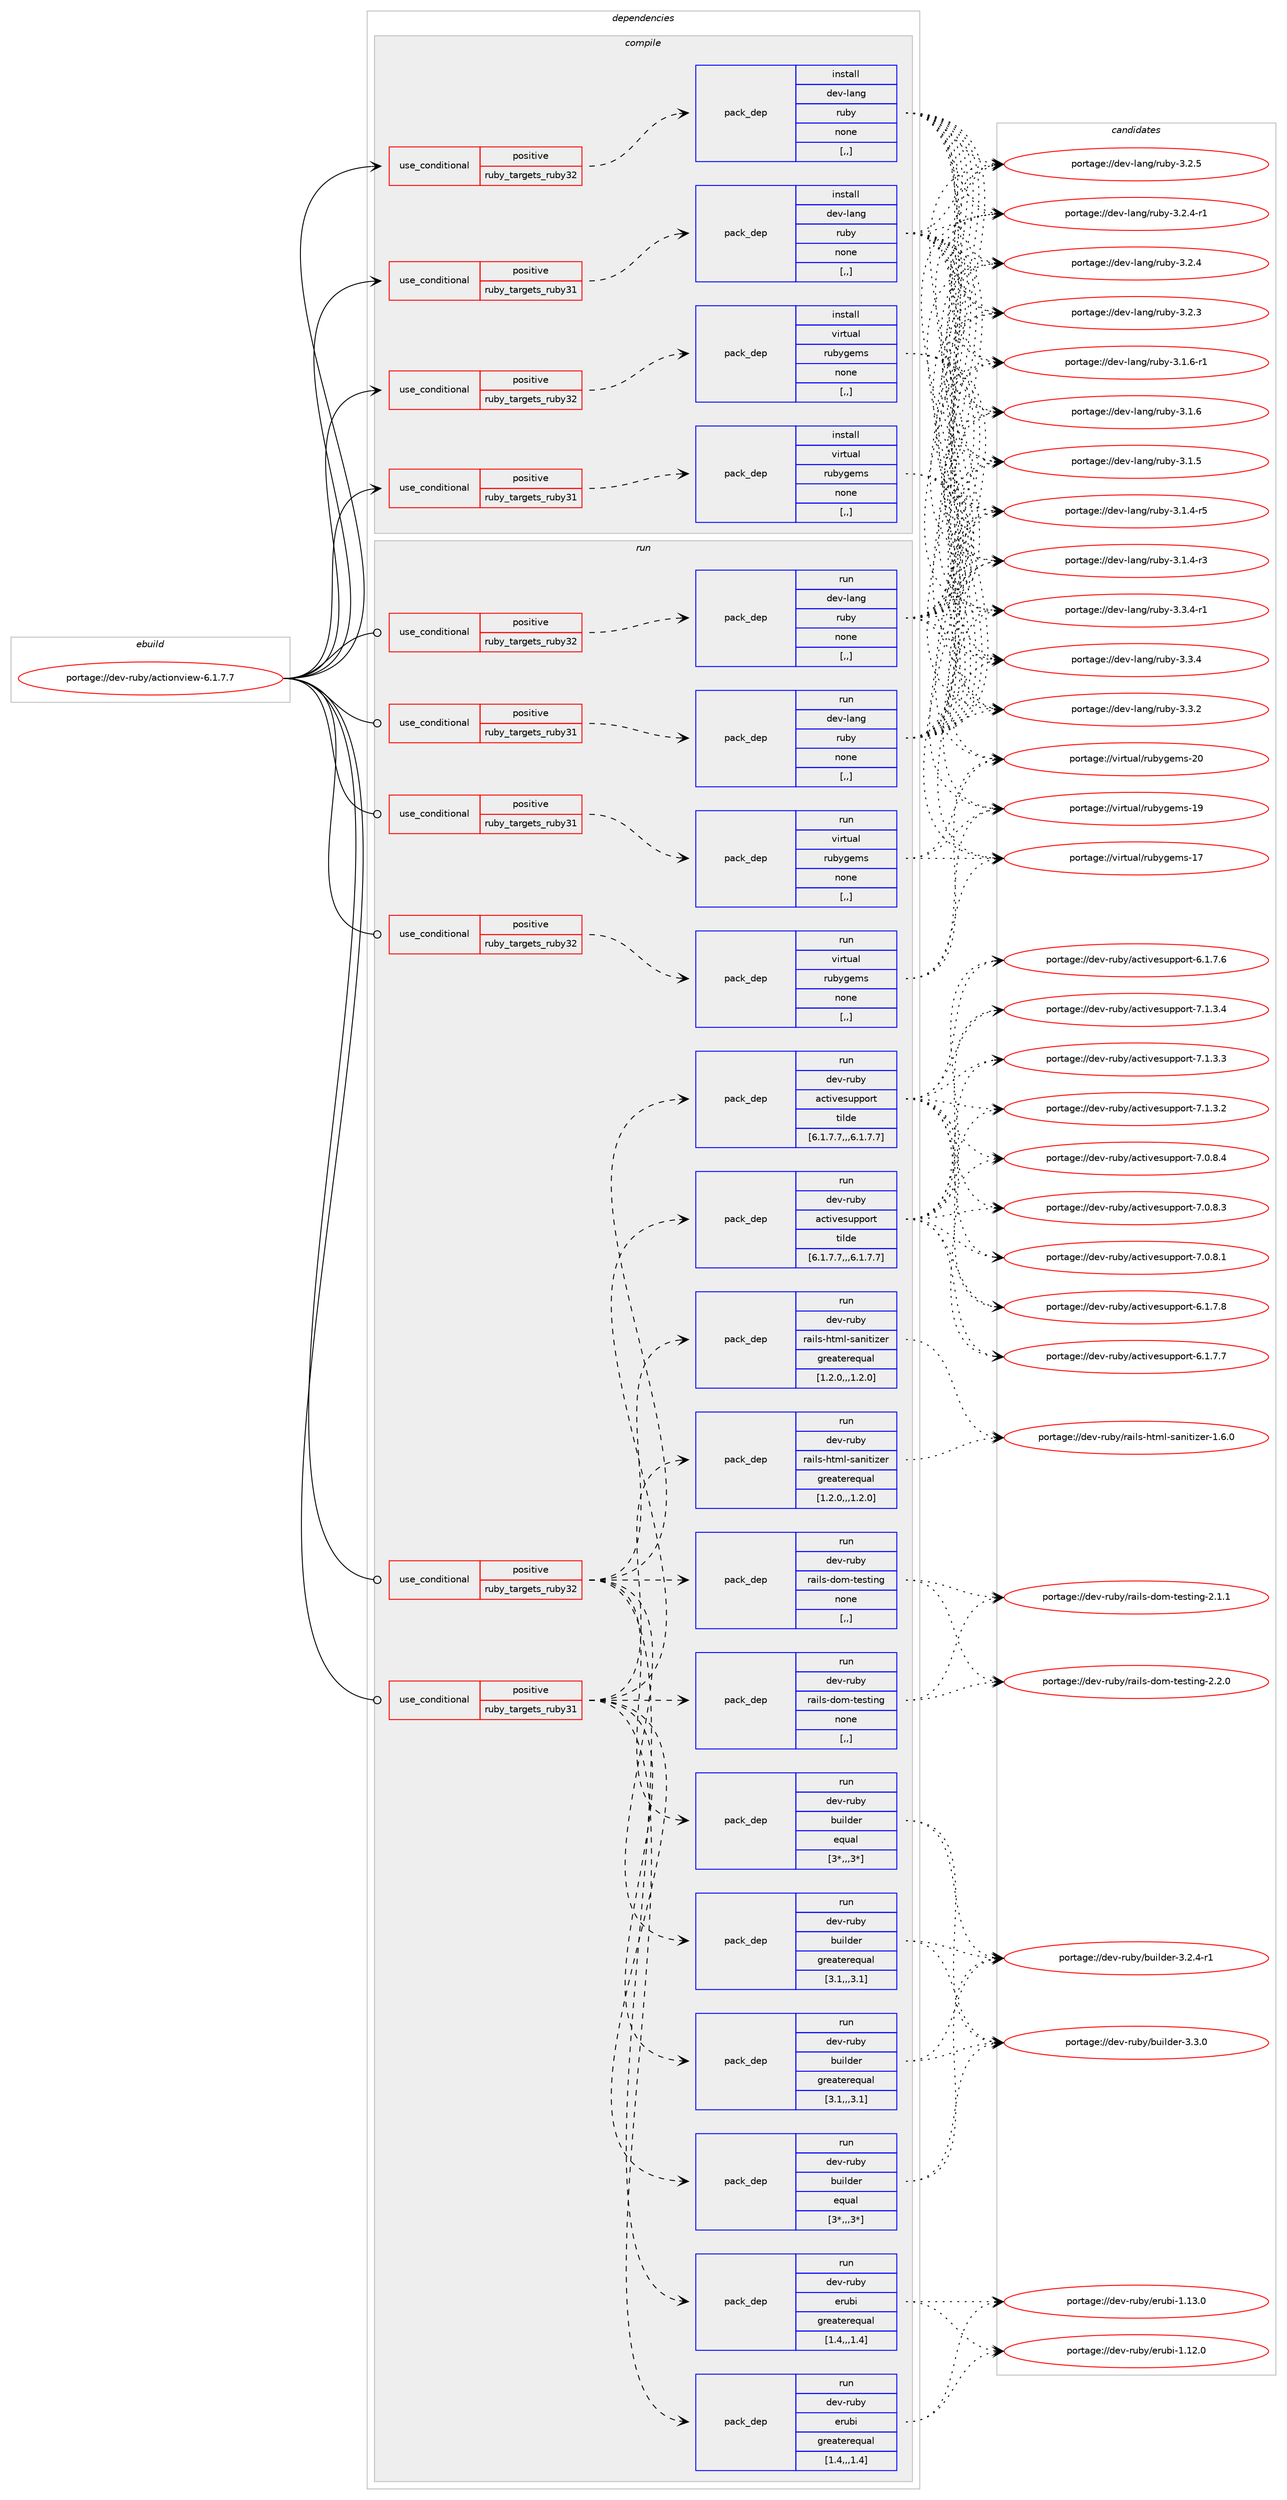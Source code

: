 digraph prolog {

# *************
# Graph options
# *************

newrank=true;
concentrate=true;
compound=true;
graph [rankdir=LR,fontname=Helvetica,fontsize=10,ranksep=1.5];#, ranksep=2.5, nodesep=0.2];
edge  [arrowhead=vee];
node  [fontname=Helvetica,fontsize=10];

# **********
# The ebuild
# **********

subgraph cluster_leftcol {
color=gray;
label=<<i>ebuild</i>>;
id [label="portage://dev-ruby/actionview-6.1.7.7", color=red, width=4, href="../dev-ruby/actionview-6.1.7.7.svg"];
}

# ****************
# The dependencies
# ****************

subgraph cluster_midcol {
color=gray;
label=<<i>dependencies</i>>;
subgraph cluster_compile {
fillcolor="#eeeeee";
style=filled;
label=<<i>compile</i>>;
subgraph cond43406 {
dependency174219 [label=<<TABLE BORDER="0" CELLBORDER="1" CELLSPACING="0" CELLPADDING="4"><TR><TD ROWSPAN="3" CELLPADDING="10">use_conditional</TD></TR><TR><TD>positive</TD></TR><TR><TD>ruby_targets_ruby31</TD></TR></TABLE>>, shape=none, color=red];
subgraph pack129536 {
dependency174220 [label=<<TABLE BORDER="0" CELLBORDER="1" CELLSPACING="0" CELLPADDING="4" WIDTH="220"><TR><TD ROWSPAN="6" CELLPADDING="30">pack_dep</TD></TR><TR><TD WIDTH="110">install</TD></TR><TR><TD>dev-lang</TD></TR><TR><TD>ruby</TD></TR><TR><TD>none</TD></TR><TR><TD>[,,]</TD></TR></TABLE>>, shape=none, color=blue];
}
dependency174219:e -> dependency174220:w [weight=20,style="dashed",arrowhead="vee"];
}
id:e -> dependency174219:w [weight=20,style="solid",arrowhead="vee"];
subgraph cond43407 {
dependency174221 [label=<<TABLE BORDER="0" CELLBORDER="1" CELLSPACING="0" CELLPADDING="4"><TR><TD ROWSPAN="3" CELLPADDING="10">use_conditional</TD></TR><TR><TD>positive</TD></TR><TR><TD>ruby_targets_ruby31</TD></TR></TABLE>>, shape=none, color=red];
subgraph pack129537 {
dependency174222 [label=<<TABLE BORDER="0" CELLBORDER="1" CELLSPACING="0" CELLPADDING="4" WIDTH="220"><TR><TD ROWSPAN="6" CELLPADDING="30">pack_dep</TD></TR><TR><TD WIDTH="110">install</TD></TR><TR><TD>virtual</TD></TR><TR><TD>rubygems</TD></TR><TR><TD>none</TD></TR><TR><TD>[,,]</TD></TR></TABLE>>, shape=none, color=blue];
}
dependency174221:e -> dependency174222:w [weight=20,style="dashed",arrowhead="vee"];
}
id:e -> dependency174221:w [weight=20,style="solid",arrowhead="vee"];
subgraph cond43408 {
dependency174223 [label=<<TABLE BORDER="0" CELLBORDER="1" CELLSPACING="0" CELLPADDING="4"><TR><TD ROWSPAN="3" CELLPADDING="10">use_conditional</TD></TR><TR><TD>positive</TD></TR><TR><TD>ruby_targets_ruby32</TD></TR></TABLE>>, shape=none, color=red];
subgraph pack129538 {
dependency174224 [label=<<TABLE BORDER="0" CELLBORDER="1" CELLSPACING="0" CELLPADDING="4" WIDTH="220"><TR><TD ROWSPAN="6" CELLPADDING="30">pack_dep</TD></TR><TR><TD WIDTH="110">install</TD></TR><TR><TD>dev-lang</TD></TR><TR><TD>ruby</TD></TR><TR><TD>none</TD></TR><TR><TD>[,,]</TD></TR></TABLE>>, shape=none, color=blue];
}
dependency174223:e -> dependency174224:w [weight=20,style="dashed",arrowhead="vee"];
}
id:e -> dependency174223:w [weight=20,style="solid",arrowhead="vee"];
subgraph cond43409 {
dependency174225 [label=<<TABLE BORDER="0" CELLBORDER="1" CELLSPACING="0" CELLPADDING="4"><TR><TD ROWSPAN="3" CELLPADDING="10">use_conditional</TD></TR><TR><TD>positive</TD></TR><TR><TD>ruby_targets_ruby32</TD></TR></TABLE>>, shape=none, color=red];
subgraph pack129539 {
dependency174226 [label=<<TABLE BORDER="0" CELLBORDER="1" CELLSPACING="0" CELLPADDING="4" WIDTH="220"><TR><TD ROWSPAN="6" CELLPADDING="30">pack_dep</TD></TR><TR><TD WIDTH="110">install</TD></TR><TR><TD>virtual</TD></TR><TR><TD>rubygems</TD></TR><TR><TD>none</TD></TR><TR><TD>[,,]</TD></TR></TABLE>>, shape=none, color=blue];
}
dependency174225:e -> dependency174226:w [weight=20,style="dashed",arrowhead="vee"];
}
id:e -> dependency174225:w [weight=20,style="solid",arrowhead="vee"];
}
subgraph cluster_compileandrun {
fillcolor="#eeeeee";
style=filled;
label=<<i>compile and run</i>>;
}
subgraph cluster_run {
fillcolor="#eeeeee";
style=filled;
label=<<i>run</i>>;
subgraph cond43410 {
dependency174227 [label=<<TABLE BORDER="0" CELLBORDER="1" CELLSPACING="0" CELLPADDING="4"><TR><TD ROWSPAN="3" CELLPADDING="10">use_conditional</TD></TR><TR><TD>positive</TD></TR><TR><TD>ruby_targets_ruby31</TD></TR></TABLE>>, shape=none, color=red];
subgraph pack129540 {
dependency174228 [label=<<TABLE BORDER="0" CELLBORDER="1" CELLSPACING="0" CELLPADDING="4" WIDTH="220"><TR><TD ROWSPAN="6" CELLPADDING="30">pack_dep</TD></TR><TR><TD WIDTH="110">run</TD></TR><TR><TD>dev-lang</TD></TR><TR><TD>ruby</TD></TR><TR><TD>none</TD></TR><TR><TD>[,,]</TD></TR></TABLE>>, shape=none, color=blue];
}
dependency174227:e -> dependency174228:w [weight=20,style="dashed",arrowhead="vee"];
}
id:e -> dependency174227:w [weight=20,style="solid",arrowhead="odot"];
subgraph cond43411 {
dependency174229 [label=<<TABLE BORDER="0" CELLBORDER="1" CELLSPACING="0" CELLPADDING="4"><TR><TD ROWSPAN="3" CELLPADDING="10">use_conditional</TD></TR><TR><TD>positive</TD></TR><TR><TD>ruby_targets_ruby31</TD></TR></TABLE>>, shape=none, color=red];
subgraph pack129541 {
dependency174230 [label=<<TABLE BORDER="0" CELLBORDER="1" CELLSPACING="0" CELLPADDING="4" WIDTH="220"><TR><TD ROWSPAN="6" CELLPADDING="30">pack_dep</TD></TR><TR><TD WIDTH="110">run</TD></TR><TR><TD>dev-ruby</TD></TR><TR><TD>activesupport</TD></TR><TR><TD>tilde</TD></TR><TR><TD>[6.1.7.7,,,6.1.7.7]</TD></TR></TABLE>>, shape=none, color=blue];
}
dependency174229:e -> dependency174230:w [weight=20,style="dashed",arrowhead="vee"];
subgraph pack129542 {
dependency174231 [label=<<TABLE BORDER="0" CELLBORDER="1" CELLSPACING="0" CELLPADDING="4" WIDTH="220"><TR><TD ROWSPAN="6" CELLPADDING="30">pack_dep</TD></TR><TR><TD WIDTH="110">run</TD></TR><TR><TD>dev-ruby</TD></TR><TR><TD>builder</TD></TR><TR><TD>greaterequal</TD></TR><TR><TD>[3.1,,,3.1]</TD></TR></TABLE>>, shape=none, color=blue];
}
dependency174229:e -> dependency174231:w [weight=20,style="dashed",arrowhead="vee"];
subgraph pack129543 {
dependency174232 [label=<<TABLE BORDER="0" CELLBORDER="1" CELLSPACING="0" CELLPADDING="4" WIDTH="220"><TR><TD ROWSPAN="6" CELLPADDING="30">pack_dep</TD></TR><TR><TD WIDTH="110">run</TD></TR><TR><TD>dev-ruby</TD></TR><TR><TD>builder</TD></TR><TR><TD>equal</TD></TR><TR><TD>[3*,,,3*]</TD></TR></TABLE>>, shape=none, color=blue];
}
dependency174229:e -> dependency174232:w [weight=20,style="dashed",arrowhead="vee"];
subgraph pack129544 {
dependency174233 [label=<<TABLE BORDER="0" CELLBORDER="1" CELLSPACING="0" CELLPADDING="4" WIDTH="220"><TR><TD ROWSPAN="6" CELLPADDING="30">pack_dep</TD></TR><TR><TD WIDTH="110">run</TD></TR><TR><TD>dev-ruby</TD></TR><TR><TD>erubi</TD></TR><TR><TD>greaterequal</TD></TR><TR><TD>[1.4,,,1.4]</TD></TR></TABLE>>, shape=none, color=blue];
}
dependency174229:e -> dependency174233:w [weight=20,style="dashed",arrowhead="vee"];
subgraph pack129545 {
dependency174234 [label=<<TABLE BORDER="0" CELLBORDER="1" CELLSPACING="0" CELLPADDING="4" WIDTH="220"><TR><TD ROWSPAN="6" CELLPADDING="30">pack_dep</TD></TR><TR><TD WIDTH="110">run</TD></TR><TR><TD>dev-ruby</TD></TR><TR><TD>rails-html-sanitizer</TD></TR><TR><TD>greaterequal</TD></TR><TR><TD>[1.2.0,,,1.2.0]</TD></TR></TABLE>>, shape=none, color=blue];
}
dependency174229:e -> dependency174234:w [weight=20,style="dashed",arrowhead="vee"];
subgraph pack129546 {
dependency174235 [label=<<TABLE BORDER="0" CELLBORDER="1" CELLSPACING="0" CELLPADDING="4" WIDTH="220"><TR><TD ROWSPAN="6" CELLPADDING="30">pack_dep</TD></TR><TR><TD WIDTH="110">run</TD></TR><TR><TD>dev-ruby</TD></TR><TR><TD>rails-dom-testing</TD></TR><TR><TD>none</TD></TR><TR><TD>[,,]</TD></TR></TABLE>>, shape=none, color=blue];
}
dependency174229:e -> dependency174235:w [weight=20,style="dashed",arrowhead="vee"];
}
id:e -> dependency174229:w [weight=20,style="solid",arrowhead="odot"];
subgraph cond43412 {
dependency174236 [label=<<TABLE BORDER="0" CELLBORDER="1" CELLSPACING="0" CELLPADDING="4"><TR><TD ROWSPAN="3" CELLPADDING="10">use_conditional</TD></TR><TR><TD>positive</TD></TR><TR><TD>ruby_targets_ruby31</TD></TR></TABLE>>, shape=none, color=red];
subgraph pack129547 {
dependency174237 [label=<<TABLE BORDER="0" CELLBORDER="1" CELLSPACING="0" CELLPADDING="4" WIDTH="220"><TR><TD ROWSPAN="6" CELLPADDING="30">pack_dep</TD></TR><TR><TD WIDTH="110">run</TD></TR><TR><TD>virtual</TD></TR><TR><TD>rubygems</TD></TR><TR><TD>none</TD></TR><TR><TD>[,,]</TD></TR></TABLE>>, shape=none, color=blue];
}
dependency174236:e -> dependency174237:w [weight=20,style="dashed",arrowhead="vee"];
}
id:e -> dependency174236:w [weight=20,style="solid",arrowhead="odot"];
subgraph cond43413 {
dependency174238 [label=<<TABLE BORDER="0" CELLBORDER="1" CELLSPACING="0" CELLPADDING="4"><TR><TD ROWSPAN="3" CELLPADDING="10">use_conditional</TD></TR><TR><TD>positive</TD></TR><TR><TD>ruby_targets_ruby32</TD></TR></TABLE>>, shape=none, color=red];
subgraph pack129548 {
dependency174239 [label=<<TABLE BORDER="0" CELLBORDER="1" CELLSPACING="0" CELLPADDING="4" WIDTH="220"><TR><TD ROWSPAN="6" CELLPADDING="30">pack_dep</TD></TR><TR><TD WIDTH="110">run</TD></TR><TR><TD>dev-lang</TD></TR><TR><TD>ruby</TD></TR><TR><TD>none</TD></TR><TR><TD>[,,]</TD></TR></TABLE>>, shape=none, color=blue];
}
dependency174238:e -> dependency174239:w [weight=20,style="dashed",arrowhead="vee"];
}
id:e -> dependency174238:w [weight=20,style="solid",arrowhead="odot"];
subgraph cond43414 {
dependency174240 [label=<<TABLE BORDER="0" CELLBORDER="1" CELLSPACING="0" CELLPADDING="4"><TR><TD ROWSPAN="3" CELLPADDING="10">use_conditional</TD></TR><TR><TD>positive</TD></TR><TR><TD>ruby_targets_ruby32</TD></TR></TABLE>>, shape=none, color=red];
subgraph pack129549 {
dependency174241 [label=<<TABLE BORDER="0" CELLBORDER="1" CELLSPACING="0" CELLPADDING="4" WIDTH="220"><TR><TD ROWSPAN="6" CELLPADDING="30">pack_dep</TD></TR><TR><TD WIDTH="110">run</TD></TR><TR><TD>dev-ruby</TD></TR><TR><TD>activesupport</TD></TR><TR><TD>tilde</TD></TR><TR><TD>[6.1.7.7,,,6.1.7.7]</TD></TR></TABLE>>, shape=none, color=blue];
}
dependency174240:e -> dependency174241:w [weight=20,style="dashed",arrowhead="vee"];
subgraph pack129550 {
dependency174242 [label=<<TABLE BORDER="0" CELLBORDER="1" CELLSPACING="0" CELLPADDING="4" WIDTH="220"><TR><TD ROWSPAN="6" CELLPADDING="30">pack_dep</TD></TR><TR><TD WIDTH="110">run</TD></TR><TR><TD>dev-ruby</TD></TR><TR><TD>builder</TD></TR><TR><TD>greaterequal</TD></TR><TR><TD>[3.1,,,3.1]</TD></TR></TABLE>>, shape=none, color=blue];
}
dependency174240:e -> dependency174242:w [weight=20,style="dashed",arrowhead="vee"];
subgraph pack129551 {
dependency174243 [label=<<TABLE BORDER="0" CELLBORDER="1" CELLSPACING="0" CELLPADDING="4" WIDTH="220"><TR><TD ROWSPAN="6" CELLPADDING="30">pack_dep</TD></TR><TR><TD WIDTH="110">run</TD></TR><TR><TD>dev-ruby</TD></TR><TR><TD>builder</TD></TR><TR><TD>equal</TD></TR><TR><TD>[3*,,,3*]</TD></TR></TABLE>>, shape=none, color=blue];
}
dependency174240:e -> dependency174243:w [weight=20,style="dashed",arrowhead="vee"];
subgraph pack129552 {
dependency174244 [label=<<TABLE BORDER="0" CELLBORDER="1" CELLSPACING="0" CELLPADDING="4" WIDTH="220"><TR><TD ROWSPAN="6" CELLPADDING="30">pack_dep</TD></TR><TR><TD WIDTH="110">run</TD></TR><TR><TD>dev-ruby</TD></TR><TR><TD>erubi</TD></TR><TR><TD>greaterequal</TD></TR><TR><TD>[1.4,,,1.4]</TD></TR></TABLE>>, shape=none, color=blue];
}
dependency174240:e -> dependency174244:w [weight=20,style="dashed",arrowhead="vee"];
subgraph pack129553 {
dependency174245 [label=<<TABLE BORDER="0" CELLBORDER="1" CELLSPACING="0" CELLPADDING="4" WIDTH="220"><TR><TD ROWSPAN="6" CELLPADDING="30">pack_dep</TD></TR><TR><TD WIDTH="110">run</TD></TR><TR><TD>dev-ruby</TD></TR><TR><TD>rails-html-sanitizer</TD></TR><TR><TD>greaterequal</TD></TR><TR><TD>[1.2.0,,,1.2.0]</TD></TR></TABLE>>, shape=none, color=blue];
}
dependency174240:e -> dependency174245:w [weight=20,style="dashed",arrowhead="vee"];
subgraph pack129554 {
dependency174246 [label=<<TABLE BORDER="0" CELLBORDER="1" CELLSPACING="0" CELLPADDING="4" WIDTH="220"><TR><TD ROWSPAN="6" CELLPADDING="30">pack_dep</TD></TR><TR><TD WIDTH="110">run</TD></TR><TR><TD>dev-ruby</TD></TR><TR><TD>rails-dom-testing</TD></TR><TR><TD>none</TD></TR><TR><TD>[,,]</TD></TR></TABLE>>, shape=none, color=blue];
}
dependency174240:e -> dependency174246:w [weight=20,style="dashed",arrowhead="vee"];
}
id:e -> dependency174240:w [weight=20,style="solid",arrowhead="odot"];
subgraph cond43415 {
dependency174247 [label=<<TABLE BORDER="0" CELLBORDER="1" CELLSPACING="0" CELLPADDING="4"><TR><TD ROWSPAN="3" CELLPADDING="10">use_conditional</TD></TR><TR><TD>positive</TD></TR><TR><TD>ruby_targets_ruby32</TD></TR></TABLE>>, shape=none, color=red];
subgraph pack129555 {
dependency174248 [label=<<TABLE BORDER="0" CELLBORDER="1" CELLSPACING="0" CELLPADDING="4" WIDTH="220"><TR><TD ROWSPAN="6" CELLPADDING="30">pack_dep</TD></TR><TR><TD WIDTH="110">run</TD></TR><TR><TD>virtual</TD></TR><TR><TD>rubygems</TD></TR><TR><TD>none</TD></TR><TR><TD>[,,]</TD></TR></TABLE>>, shape=none, color=blue];
}
dependency174247:e -> dependency174248:w [weight=20,style="dashed",arrowhead="vee"];
}
id:e -> dependency174247:w [weight=20,style="solid",arrowhead="odot"];
}
}

# **************
# The candidates
# **************

subgraph cluster_choices {
rank=same;
color=gray;
label=<<i>candidates</i>>;

subgraph choice129536 {
color=black;
nodesep=1;
choice100101118451089711010347114117981214551465146524511449 [label="portage://dev-lang/ruby-3.3.4-r1", color=red, width=4,href="../dev-lang/ruby-3.3.4-r1.svg"];
choice10010111845108971101034711411798121455146514652 [label="portage://dev-lang/ruby-3.3.4", color=red, width=4,href="../dev-lang/ruby-3.3.4.svg"];
choice10010111845108971101034711411798121455146514650 [label="portage://dev-lang/ruby-3.3.2", color=red, width=4,href="../dev-lang/ruby-3.3.2.svg"];
choice10010111845108971101034711411798121455146504653 [label="portage://dev-lang/ruby-3.2.5", color=red, width=4,href="../dev-lang/ruby-3.2.5.svg"];
choice100101118451089711010347114117981214551465046524511449 [label="portage://dev-lang/ruby-3.2.4-r1", color=red, width=4,href="../dev-lang/ruby-3.2.4-r1.svg"];
choice10010111845108971101034711411798121455146504652 [label="portage://dev-lang/ruby-3.2.4", color=red, width=4,href="../dev-lang/ruby-3.2.4.svg"];
choice10010111845108971101034711411798121455146504651 [label="portage://dev-lang/ruby-3.2.3", color=red, width=4,href="../dev-lang/ruby-3.2.3.svg"];
choice100101118451089711010347114117981214551464946544511449 [label="portage://dev-lang/ruby-3.1.6-r1", color=red, width=4,href="../dev-lang/ruby-3.1.6-r1.svg"];
choice10010111845108971101034711411798121455146494654 [label="portage://dev-lang/ruby-3.1.6", color=red, width=4,href="../dev-lang/ruby-3.1.6.svg"];
choice10010111845108971101034711411798121455146494653 [label="portage://dev-lang/ruby-3.1.5", color=red, width=4,href="../dev-lang/ruby-3.1.5.svg"];
choice100101118451089711010347114117981214551464946524511453 [label="portage://dev-lang/ruby-3.1.4-r5", color=red, width=4,href="../dev-lang/ruby-3.1.4-r5.svg"];
choice100101118451089711010347114117981214551464946524511451 [label="portage://dev-lang/ruby-3.1.4-r3", color=red, width=4,href="../dev-lang/ruby-3.1.4-r3.svg"];
dependency174220:e -> choice100101118451089711010347114117981214551465146524511449:w [style=dotted,weight="100"];
dependency174220:e -> choice10010111845108971101034711411798121455146514652:w [style=dotted,weight="100"];
dependency174220:e -> choice10010111845108971101034711411798121455146514650:w [style=dotted,weight="100"];
dependency174220:e -> choice10010111845108971101034711411798121455146504653:w [style=dotted,weight="100"];
dependency174220:e -> choice100101118451089711010347114117981214551465046524511449:w [style=dotted,weight="100"];
dependency174220:e -> choice10010111845108971101034711411798121455146504652:w [style=dotted,weight="100"];
dependency174220:e -> choice10010111845108971101034711411798121455146504651:w [style=dotted,weight="100"];
dependency174220:e -> choice100101118451089711010347114117981214551464946544511449:w [style=dotted,weight="100"];
dependency174220:e -> choice10010111845108971101034711411798121455146494654:w [style=dotted,weight="100"];
dependency174220:e -> choice10010111845108971101034711411798121455146494653:w [style=dotted,weight="100"];
dependency174220:e -> choice100101118451089711010347114117981214551464946524511453:w [style=dotted,weight="100"];
dependency174220:e -> choice100101118451089711010347114117981214551464946524511451:w [style=dotted,weight="100"];
}
subgraph choice129537 {
color=black;
nodesep=1;
choice118105114116117971084711411798121103101109115455048 [label="portage://virtual/rubygems-20", color=red, width=4,href="../virtual/rubygems-20.svg"];
choice118105114116117971084711411798121103101109115454957 [label="portage://virtual/rubygems-19", color=red, width=4,href="../virtual/rubygems-19.svg"];
choice118105114116117971084711411798121103101109115454955 [label="portage://virtual/rubygems-17", color=red, width=4,href="../virtual/rubygems-17.svg"];
dependency174222:e -> choice118105114116117971084711411798121103101109115455048:w [style=dotted,weight="100"];
dependency174222:e -> choice118105114116117971084711411798121103101109115454957:w [style=dotted,weight="100"];
dependency174222:e -> choice118105114116117971084711411798121103101109115454955:w [style=dotted,weight="100"];
}
subgraph choice129538 {
color=black;
nodesep=1;
choice100101118451089711010347114117981214551465146524511449 [label="portage://dev-lang/ruby-3.3.4-r1", color=red, width=4,href="../dev-lang/ruby-3.3.4-r1.svg"];
choice10010111845108971101034711411798121455146514652 [label="portage://dev-lang/ruby-3.3.4", color=red, width=4,href="../dev-lang/ruby-3.3.4.svg"];
choice10010111845108971101034711411798121455146514650 [label="portage://dev-lang/ruby-3.3.2", color=red, width=4,href="../dev-lang/ruby-3.3.2.svg"];
choice10010111845108971101034711411798121455146504653 [label="portage://dev-lang/ruby-3.2.5", color=red, width=4,href="../dev-lang/ruby-3.2.5.svg"];
choice100101118451089711010347114117981214551465046524511449 [label="portage://dev-lang/ruby-3.2.4-r1", color=red, width=4,href="../dev-lang/ruby-3.2.4-r1.svg"];
choice10010111845108971101034711411798121455146504652 [label="portage://dev-lang/ruby-3.2.4", color=red, width=4,href="../dev-lang/ruby-3.2.4.svg"];
choice10010111845108971101034711411798121455146504651 [label="portage://dev-lang/ruby-3.2.3", color=red, width=4,href="../dev-lang/ruby-3.2.3.svg"];
choice100101118451089711010347114117981214551464946544511449 [label="portage://dev-lang/ruby-3.1.6-r1", color=red, width=4,href="../dev-lang/ruby-3.1.6-r1.svg"];
choice10010111845108971101034711411798121455146494654 [label="portage://dev-lang/ruby-3.1.6", color=red, width=4,href="../dev-lang/ruby-3.1.6.svg"];
choice10010111845108971101034711411798121455146494653 [label="portage://dev-lang/ruby-3.1.5", color=red, width=4,href="../dev-lang/ruby-3.1.5.svg"];
choice100101118451089711010347114117981214551464946524511453 [label="portage://dev-lang/ruby-3.1.4-r5", color=red, width=4,href="../dev-lang/ruby-3.1.4-r5.svg"];
choice100101118451089711010347114117981214551464946524511451 [label="portage://dev-lang/ruby-3.1.4-r3", color=red, width=4,href="../dev-lang/ruby-3.1.4-r3.svg"];
dependency174224:e -> choice100101118451089711010347114117981214551465146524511449:w [style=dotted,weight="100"];
dependency174224:e -> choice10010111845108971101034711411798121455146514652:w [style=dotted,weight="100"];
dependency174224:e -> choice10010111845108971101034711411798121455146514650:w [style=dotted,weight="100"];
dependency174224:e -> choice10010111845108971101034711411798121455146504653:w [style=dotted,weight="100"];
dependency174224:e -> choice100101118451089711010347114117981214551465046524511449:w [style=dotted,weight="100"];
dependency174224:e -> choice10010111845108971101034711411798121455146504652:w [style=dotted,weight="100"];
dependency174224:e -> choice10010111845108971101034711411798121455146504651:w [style=dotted,weight="100"];
dependency174224:e -> choice100101118451089711010347114117981214551464946544511449:w [style=dotted,weight="100"];
dependency174224:e -> choice10010111845108971101034711411798121455146494654:w [style=dotted,weight="100"];
dependency174224:e -> choice10010111845108971101034711411798121455146494653:w [style=dotted,weight="100"];
dependency174224:e -> choice100101118451089711010347114117981214551464946524511453:w [style=dotted,weight="100"];
dependency174224:e -> choice100101118451089711010347114117981214551464946524511451:w [style=dotted,weight="100"];
}
subgraph choice129539 {
color=black;
nodesep=1;
choice118105114116117971084711411798121103101109115455048 [label="portage://virtual/rubygems-20", color=red, width=4,href="../virtual/rubygems-20.svg"];
choice118105114116117971084711411798121103101109115454957 [label="portage://virtual/rubygems-19", color=red, width=4,href="../virtual/rubygems-19.svg"];
choice118105114116117971084711411798121103101109115454955 [label="portage://virtual/rubygems-17", color=red, width=4,href="../virtual/rubygems-17.svg"];
dependency174226:e -> choice118105114116117971084711411798121103101109115455048:w [style=dotted,weight="100"];
dependency174226:e -> choice118105114116117971084711411798121103101109115454957:w [style=dotted,weight="100"];
dependency174226:e -> choice118105114116117971084711411798121103101109115454955:w [style=dotted,weight="100"];
}
subgraph choice129540 {
color=black;
nodesep=1;
choice100101118451089711010347114117981214551465146524511449 [label="portage://dev-lang/ruby-3.3.4-r1", color=red, width=4,href="../dev-lang/ruby-3.3.4-r1.svg"];
choice10010111845108971101034711411798121455146514652 [label="portage://dev-lang/ruby-3.3.4", color=red, width=4,href="../dev-lang/ruby-3.3.4.svg"];
choice10010111845108971101034711411798121455146514650 [label="portage://dev-lang/ruby-3.3.2", color=red, width=4,href="../dev-lang/ruby-3.3.2.svg"];
choice10010111845108971101034711411798121455146504653 [label="portage://dev-lang/ruby-3.2.5", color=red, width=4,href="../dev-lang/ruby-3.2.5.svg"];
choice100101118451089711010347114117981214551465046524511449 [label="portage://dev-lang/ruby-3.2.4-r1", color=red, width=4,href="../dev-lang/ruby-3.2.4-r1.svg"];
choice10010111845108971101034711411798121455146504652 [label="portage://dev-lang/ruby-3.2.4", color=red, width=4,href="../dev-lang/ruby-3.2.4.svg"];
choice10010111845108971101034711411798121455146504651 [label="portage://dev-lang/ruby-3.2.3", color=red, width=4,href="../dev-lang/ruby-3.2.3.svg"];
choice100101118451089711010347114117981214551464946544511449 [label="portage://dev-lang/ruby-3.1.6-r1", color=red, width=4,href="../dev-lang/ruby-3.1.6-r1.svg"];
choice10010111845108971101034711411798121455146494654 [label="portage://dev-lang/ruby-3.1.6", color=red, width=4,href="../dev-lang/ruby-3.1.6.svg"];
choice10010111845108971101034711411798121455146494653 [label="portage://dev-lang/ruby-3.1.5", color=red, width=4,href="../dev-lang/ruby-3.1.5.svg"];
choice100101118451089711010347114117981214551464946524511453 [label="portage://dev-lang/ruby-3.1.4-r5", color=red, width=4,href="../dev-lang/ruby-3.1.4-r5.svg"];
choice100101118451089711010347114117981214551464946524511451 [label="portage://dev-lang/ruby-3.1.4-r3", color=red, width=4,href="../dev-lang/ruby-3.1.4-r3.svg"];
dependency174228:e -> choice100101118451089711010347114117981214551465146524511449:w [style=dotted,weight="100"];
dependency174228:e -> choice10010111845108971101034711411798121455146514652:w [style=dotted,weight="100"];
dependency174228:e -> choice10010111845108971101034711411798121455146514650:w [style=dotted,weight="100"];
dependency174228:e -> choice10010111845108971101034711411798121455146504653:w [style=dotted,weight="100"];
dependency174228:e -> choice100101118451089711010347114117981214551465046524511449:w [style=dotted,weight="100"];
dependency174228:e -> choice10010111845108971101034711411798121455146504652:w [style=dotted,weight="100"];
dependency174228:e -> choice10010111845108971101034711411798121455146504651:w [style=dotted,weight="100"];
dependency174228:e -> choice100101118451089711010347114117981214551464946544511449:w [style=dotted,weight="100"];
dependency174228:e -> choice10010111845108971101034711411798121455146494654:w [style=dotted,weight="100"];
dependency174228:e -> choice10010111845108971101034711411798121455146494653:w [style=dotted,weight="100"];
dependency174228:e -> choice100101118451089711010347114117981214551464946524511453:w [style=dotted,weight="100"];
dependency174228:e -> choice100101118451089711010347114117981214551464946524511451:w [style=dotted,weight="100"];
}
subgraph choice129541 {
color=black;
nodesep=1;
choice10010111845114117981214797991161051181011151171121121111141164555464946514652 [label="portage://dev-ruby/activesupport-7.1.3.4", color=red, width=4,href="../dev-ruby/activesupport-7.1.3.4.svg"];
choice10010111845114117981214797991161051181011151171121121111141164555464946514651 [label="portage://dev-ruby/activesupport-7.1.3.3", color=red, width=4,href="../dev-ruby/activesupport-7.1.3.3.svg"];
choice10010111845114117981214797991161051181011151171121121111141164555464946514650 [label="portage://dev-ruby/activesupport-7.1.3.2", color=red, width=4,href="../dev-ruby/activesupport-7.1.3.2.svg"];
choice10010111845114117981214797991161051181011151171121121111141164555464846564652 [label="portage://dev-ruby/activesupport-7.0.8.4", color=red, width=4,href="../dev-ruby/activesupport-7.0.8.4.svg"];
choice10010111845114117981214797991161051181011151171121121111141164555464846564651 [label="portage://dev-ruby/activesupport-7.0.8.3", color=red, width=4,href="../dev-ruby/activesupport-7.0.8.3.svg"];
choice10010111845114117981214797991161051181011151171121121111141164555464846564649 [label="portage://dev-ruby/activesupport-7.0.8.1", color=red, width=4,href="../dev-ruby/activesupport-7.0.8.1.svg"];
choice10010111845114117981214797991161051181011151171121121111141164554464946554656 [label="portage://dev-ruby/activesupport-6.1.7.8", color=red, width=4,href="../dev-ruby/activesupport-6.1.7.8.svg"];
choice10010111845114117981214797991161051181011151171121121111141164554464946554655 [label="portage://dev-ruby/activesupport-6.1.7.7", color=red, width=4,href="../dev-ruby/activesupport-6.1.7.7.svg"];
choice10010111845114117981214797991161051181011151171121121111141164554464946554654 [label="portage://dev-ruby/activesupport-6.1.7.6", color=red, width=4,href="../dev-ruby/activesupport-6.1.7.6.svg"];
dependency174230:e -> choice10010111845114117981214797991161051181011151171121121111141164555464946514652:w [style=dotted,weight="100"];
dependency174230:e -> choice10010111845114117981214797991161051181011151171121121111141164555464946514651:w [style=dotted,weight="100"];
dependency174230:e -> choice10010111845114117981214797991161051181011151171121121111141164555464946514650:w [style=dotted,weight="100"];
dependency174230:e -> choice10010111845114117981214797991161051181011151171121121111141164555464846564652:w [style=dotted,weight="100"];
dependency174230:e -> choice10010111845114117981214797991161051181011151171121121111141164555464846564651:w [style=dotted,weight="100"];
dependency174230:e -> choice10010111845114117981214797991161051181011151171121121111141164555464846564649:w [style=dotted,weight="100"];
dependency174230:e -> choice10010111845114117981214797991161051181011151171121121111141164554464946554656:w [style=dotted,weight="100"];
dependency174230:e -> choice10010111845114117981214797991161051181011151171121121111141164554464946554655:w [style=dotted,weight="100"];
dependency174230:e -> choice10010111845114117981214797991161051181011151171121121111141164554464946554654:w [style=dotted,weight="100"];
}
subgraph choice129542 {
color=black;
nodesep=1;
choice10010111845114117981214798117105108100101114455146514648 [label="portage://dev-ruby/builder-3.3.0", color=red, width=4,href="../dev-ruby/builder-3.3.0.svg"];
choice100101118451141179812147981171051081001011144551465046524511449 [label="portage://dev-ruby/builder-3.2.4-r1", color=red, width=4,href="../dev-ruby/builder-3.2.4-r1.svg"];
dependency174231:e -> choice10010111845114117981214798117105108100101114455146514648:w [style=dotted,weight="100"];
dependency174231:e -> choice100101118451141179812147981171051081001011144551465046524511449:w [style=dotted,weight="100"];
}
subgraph choice129543 {
color=black;
nodesep=1;
choice10010111845114117981214798117105108100101114455146514648 [label="portage://dev-ruby/builder-3.3.0", color=red, width=4,href="../dev-ruby/builder-3.3.0.svg"];
choice100101118451141179812147981171051081001011144551465046524511449 [label="portage://dev-ruby/builder-3.2.4-r1", color=red, width=4,href="../dev-ruby/builder-3.2.4-r1.svg"];
dependency174232:e -> choice10010111845114117981214798117105108100101114455146514648:w [style=dotted,weight="100"];
dependency174232:e -> choice100101118451141179812147981171051081001011144551465046524511449:w [style=dotted,weight="100"];
}
subgraph choice129544 {
color=black;
nodesep=1;
choice1001011184511411798121471011141179810545494649514648 [label="portage://dev-ruby/erubi-1.13.0", color=red, width=4,href="../dev-ruby/erubi-1.13.0.svg"];
choice1001011184511411798121471011141179810545494649504648 [label="portage://dev-ruby/erubi-1.12.0", color=red, width=4,href="../dev-ruby/erubi-1.12.0.svg"];
dependency174233:e -> choice1001011184511411798121471011141179810545494649514648:w [style=dotted,weight="100"];
dependency174233:e -> choice1001011184511411798121471011141179810545494649504648:w [style=dotted,weight="100"];
}
subgraph choice129545 {
color=black;
nodesep=1;
choice10010111845114117981214711497105108115451041161091084511597110105116105122101114454946544648 [label="portage://dev-ruby/rails-html-sanitizer-1.6.0", color=red, width=4,href="../dev-ruby/rails-html-sanitizer-1.6.0.svg"];
dependency174234:e -> choice10010111845114117981214711497105108115451041161091084511597110105116105122101114454946544648:w [style=dotted,weight="100"];
}
subgraph choice129546 {
color=black;
nodesep=1;
choice100101118451141179812147114971051081154510011110945116101115116105110103455046504648 [label="portage://dev-ruby/rails-dom-testing-2.2.0", color=red, width=4,href="../dev-ruby/rails-dom-testing-2.2.0.svg"];
choice100101118451141179812147114971051081154510011110945116101115116105110103455046494649 [label="portage://dev-ruby/rails-dom-testing-2.1.1", color=red, width=4,href="../dev-ruby/rails-dom-testing-2.1.1.svg"];
dependency174235:e -> choice100101118451141179812147114971051081154510011110945116101115116105110103455046504648:w [style=dotted,weight="100"];
dependency174235:e -> choice100101118451141179812147114971051081154510011110945116101115116105110103455046494649:w [style=dotted,weight="100"];
}
subgraph choice129547 {
color=black;
nodesep=1;
choice118105114116117971084711411798121103101109115455048 [label="portage://virtual/rubygems-20", color=red, width=4,href="../virtual/rubygems-20.svg"];
choice118105114116117971084711411798121103101109115454957 [label="portage://virtual/rubygems-19", color=red, width=4,href="../virtual/rubygems-19.svg"];
choice118105114116117971084711411798121103101109115454955 [label="portage://virtual/rubygems-17", color=red, width=4,href="../virtual/rubygems-17.svg"];
dependency174237:e -> choice118105114116117971084711411798121103101109115455048:w [style=dotted,weight="100"];
dependency174237:e -> choice118105114116117971084711411798121103101109115454957:w [style=dotted,weight="100"];
dependency174237:e -> choice118105114116117971084711411798121103101109115454955:w [style=dotted,weight="100"];
}
subgraph choice129548 {
color=black;
nodesep=1;
choice100101118451089711010347114117981214551465146524511449 [label="portage://dev-lang/ruby-3.3.4-r1", color=red, width=4,href="../dev-lang/ruby-3.3.4-r1.svg"];
choice10010111845108971101034711411798121455146514652 [label="portage://dev-lang/ruby-3.3.4", color=red, width=4,href="../dev-lang/ruby-3.3.4.svg"];
choice10010111845108971101034711411798121455146514650 [label="portage://dev-lang/ruby-3.3.2", color=red, width=4,href="../dev-lang/ruby-3.3.2.svg"];
choice10010111845108971101034711411798121455146504653 [label="portage://dev-lang/ruby-3.2.5", color=red, width=4,href="../dev-lang/ruby-3.2.5.svg"];
choice100101118451089711010347114117981214551465046524511449 [label="portage://dev-lang/ruby-3.2.4-r1", color=red, width=4,href="../dev-lang/ruby-3.2.4-r1.svg"];
choice10010111845108971101034711411798121455146504652 [label="portage://dev-lang/ruby-3.2.4", color=red, width=4,href="../dev-lang/ruby-3.2.4.svg"];
choice10010111845108971101034711411798121455146504651 [label="portage://dev-lang/ruby-3.2.3", color=red, width=4,href="../dev-lang/ruby-3.2.3.svg"];
choice100101118451089711010347114117981214551464946544511449 [label="portage://dev-lang/ruby-3.1.6-r1", color=red, width=4,href="../dev-lang/ruby-3.1.6-r1.svg"];
choice10010111845108971101034711411798121455146494654 [label="portage://dev-lang/ruby-3.1.6", color=red, width=4,href="../dev-lang/ruby-3.1.6.svg"];
choice10010111845108971101034711411798121455146494653 [label="portage://dev-lang/ruby-3.1.5", color=red, width=4,href="../dev-lang/ruby-3.1.5.svg"];
choice100101118451089711010347114117981214551464946524511453 [label="portage://dev-lang/ruby-3.1.4-r5", color=red, width=4,href="../dev-lang/ruby-3.1.4-r5.svg"];
choice100101118451089711010347114117981214551464946524511451 [label="portage://dev-lang/ruby-3.1.4-r3", color=red, width=4,href="../dev-lang/ruby-3.1.4-r3.svg"];
dependency174239:e -> choice100101118451089711010347114117981214551465146524511449:w [style=dotted,weight="100"];
dependency174239:e -> choice10010111845108971101034711411798121455146514652:w [style=dotted,weight="100"];
dependency174239:e -> choice10010111845108971101034711411798121455146514650:w [style=dotted,weight="100"];
dependency174239:e -> choice10010111845108971101034711411798121455146504653:w [style=dotted,weight="100"];
dependency174239:e -> choice100101118451089711010347114117981214551465046524511449:w [style=dotted,weight="100"];
dependency174239:e -> choice10010111845108971101034711411798121455146504652:w [style=dotted,weight="100"];
dependency174239:e -> choice10010111845108971101034711411798121455146504651:w [style=dotted,weight="100"];
dependency174239:e -> choice100101118451089711010347114117981214551464946544511449:w [style=dotted,weight="100"];
dependency174239:e -> choice10010111845108971101034711411798121455146494654:w [style=dotted,weight="100"];
dependency174239:e -> choice10010111845108971101034711411798121455146494653:w [style=dotted,weight="100"];
dependency174239:e -> choice100101118451089711010347114117981214551464946524511453:w [style=dotted,weight="100"];
dependency174239:e -> choice100101118451089711010347114117981214551464946524511451:w [style=dotted,weight="100"];
}
subgraph choice129549 {
color=black;
nodesep=1;
choice10010111845114117981214797991161051181011151171121121111141164555464946514652 [label="portage://dev-ruby/activesupport-7.1.3.4", color=red, width=4,href="../dev-ruby/activesupport-7.1.3.4.svg"];
choice10010111845114117981214797991161051181011151171121121111141164555464946514651 [label="portage://dev-ruby/activesupport-7.1.3.3", color=red, width=4,href="../dev-ruby/activesupport-7.1.3.3.svg"];
choice10010111845114117981214797991161051181011151171121121111141164555464946514650 [label="portage://dev-ruby/activesupport-7.1.3.2", color=red, width=4,href="../dev-ruby/activesupport-7.1.3.2.svg"];
choice10010111845114117981214797991161051181011151171121121111141164555464846564652 [label="portage://dev-ruby/activesupport-7.0.8.4", color=red, width=4,href="../dev-ruby/activesupport-7.0.8.4.svg"];
choice10010111845114117981214797991161051181011151171121121111141164555464846564651 [label="portage://dev-ruby/activesupport-7.0.8.3", color=red, width=4,href="../dev-ruby/activesupport-7.0.8.3.svg"];
choice10010111845114117981214797991161051181011151171121121111141164555464846564649 [label="portage://dev-ruby/activesupport-7.0.8.1", color=red, width=4,href="../dev-ruby/activesupport-7.0.8.1.svg"];
choice10010111845114117981214797991161051181011151171121121111141164554464946554656 [label="portage://dev-ruby/activesupport-6.1.7.8", color=red, width=4,href="../dev-ruby/activesupport-6.1.7.8.svg"];
choice10010111845114117981214797991161051181011151171121121111141164554464946554655 [label="portage://dev-ruby/activesupport-6.1.7.7", color=red, width=4,href="../dev-ruby/activesupport-6.1.7.7.svg"];
choice10010111845114117981214797991161051181011151171121121111141164554464946554654 [label="portage://dev-ruby/activesupport-6.1.7.6", color=red, width=4,href="../dev-ruby/activesupport-6.1.7.6.svg"];
dependency174241:e -> choice10010111845114117981214797991161051181011151171121121111141164555464946514652:w [style=dotted,weight="100"];
dependency174241:e -> choice10010111845114117981214797991161051181011151171121121111141164555464946514651:w [style=dotted,weight="100"];
dependency174241:e -> choice10010111845114117981214797991161051181011151171121121111141164555464946514650:w [style=dotted,weight="100"];
dependency174241:e -> choice10010111845114117981214797991161051181011151171121121111141164555464846564652:w [style=dotted,weight="100"];
dependency174241:e -> choice10010111845114117981214797991161051181011151171121121111141164555464846564651:w [style=dotted,weight="100"];
dependency174241:e -> choice10010111845114117981214797991161051181011151171121121111141164555464846564649:w [style=dotted,weight="100"];
dependency174241:e -> choice10010111845114117981214797991161051181011151171121121111141164554464946554656:w [style=dotted,weight="100"];
dependency174241:e -> choice10010111845114117981214797991161051181011151171121121111141164554464946554655:w [style=dotted,weight="100"];
dependency174241:e -> choice10010111845114117981214797991161051181011151171121121111141164554464946554654:w [style=dotted,weight="100"];
}
subgraph choice129550 {
color=black;
nodesep=1;
choice10010111845114117981214798117105108100101114455146514648 [label="portage://dev-ruby/builder-3.3.0", color=red, width=4,href="../dev-ruby/builder-3.3.0.svg"];
choice100101118451141179812147981171051081001011144551465046524511449 [label="portage://dev-ruby/builder-3.2.4-r1", color=red, width=4,href="../dev-ruby/builder-3.2.4-r1.svg"];
dependency174242:e -> choice10010111845114117981214798117105108100101114455146514648:w [style=dotted,weight="100"];
dependency174242:e -> choice100101118451141179812147981171051081001011144551465046524511449:w [style=dotted,weight="100"];
}
subgraph choice129551 {
color=black;
nodesep=1;
choice10010111845114117981214798117105108100101114455146514648 [label="portage://dev-ruby/builder-3.3.0", color=red, width=4,href="../dev-ruby/builder-3.3.0.svg"];
choice100101118451141179812147981171051081001011144551465046524511449 [label="portage://dev-ruby/builder-3.2.4-r1", color=red, width=4,href="../dev-ruby/builder-3.2.4-r1.svg"];
dependency174243:e -> choice10010111845114117981214798117105108100101114455146514648:w [style=dotted,weight="100"];
dependency174243:e -> choice100101118451141179812147981171051081001011144551465046524511449:w [style=dotted,weight="100"];
}
subgraph choice129552 {
color=black;
nodesep=1;
choice1001011184511411798121471011141179810545494649514648 [label="portage://dev-ruby/erubi-1.13.0", color=red, width=4,href="../dev-ruby/erubi-1.13.0.svg"];
choice1001011184511411798121471011141179810545494649504648 [label="portage://dev-ruby/erubi-1.12.0", color=red, width=4,href="../dev-ruby/erubi-1.12.0.svg"];
dependency174244:e -> choice1001011184511411798121471011141179810545494649514648:w [style=dotted,weight="100"];
dependency174244:e -> choice1001011184511411798121471011141179810545494649504648:w [style=dotted,weight="100"];
}
subgraph choice129553 {
color=black;
nodesep=1;
choice10010111845114117981214711497105108115451041161091084511597110105116105122101114454946544648 [label="portage://dev-ruby/rails-html-sanitizer-1.6.0", color=red, width=4,href="../dev-ruby/rails-html-sanitizer-1.6.0.svg"];
dependency174245:e -> choice10010111845114117981214711497105108115451041161091084511597110105116105122101114454946544648:w [style=dotted,weight="100"];
}
subgraph choice129554 {
color=black;
nodesep=1;
choice100101118451141179812147114971051081154510011110945116101115116105110103455046504648 [label="portage://dev-ruby/rails-dom-testing-2.2.0", color=red, width=4,href="../dev-ruby/rails-dom-testing-2.2.0.svg"];
choice100101118451141179812147114971051081154510011110945116101115116105110103455046494649 [label="portage://dev-ruby/rails-dom-testing-2.1.1", color=red, width=4,href="../dev-ruby/rails-dom-testing-2.1.1.svg"];
dependency174246:e -> choice100101118451141179812147114971051081154510011110945116101115116105110103455046504648:w [style=dotted,weight="100"];
dependency174246:e -> choice100101118451141179812147114971051081154510011110945116101115116105110103455046494649:w [style=dotted,weight="100"];
}
subgraph choice129555 {
color=black;
nodesep=1;
choice118105114116117971084711411798121103101109115455048 [label="portage://virtual/rubygems-20", color=red, width=4,href="../virtual/rubygems-20.svg"];
choice118105114116117971084711411798121103101109115454957 [label="portage://virtual/rubygems-19", color=red, width=4,href="../virtual/rubygems-19.svg"];
choice118105114116117971084711411798121103101109115454955 [label="portage://virtual/rubygems-17", color=red, width=4,href="../virtual/rubygems-17.svg"];
dependency174248:e -> choice118105114116117971084711411798121103101109115455048:w [style=dotted,weight="100"];
dependency174248:e -> choice118105114116117971084711411798121103101109115454957:w [style=dotted,weight="100"];
dependency174248:e -> choice118105114116117971084711411798121103101109115454955:w [style=dotted,weight="100"];
}
}

}
